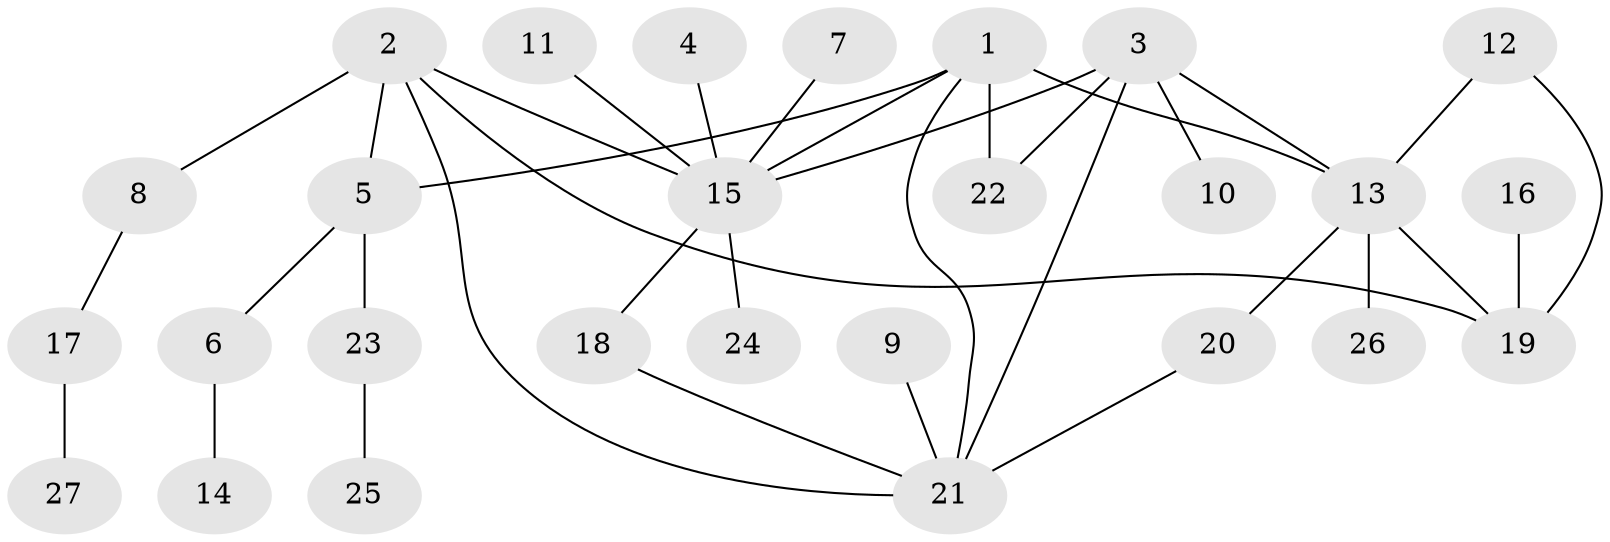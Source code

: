 // original degree distribution, {4: 0.09259259259259259, 5: 0.07407407407407407, 8: 0.018518518518518517, 10: 0.018518518518518517, 2: 0.2037037037037037, 9: 0.018518518518518517, 1: 0.5185185185185185, 3: 0.05555555555555555}
// Generated by graph-tools (version 1.1) at 2025/02/03/09/25 03:02:36]
// undirected, 27 vertices, 35 edges
graph export_dot {
graph [start="1"]
  node [color=gray90,style=filled];
  1;
  2;
  3;
  4;
  5;
  6;
  7;
  8;
  9;
  10;
  11;
  12;
  13;
  14;
  15;
  16;
  17;
  18;
  19;
  20;
  21;
  22;
  23;
  24;
  25;
  26;
  27;
  1 -- 5 [weight=1.0];
  1 -- 13 [weight=2.0];
  1 -- 15 [weight=1.0];
  1 -- 21 [weight=1.0];
  1 -- 22 [weight=1.0];
  2 -- 5 [weight=1.0];
  2 -- 8 [weight=1.0];
  2 -- 15 [weight=1.0];
  2 -- 19 [weight=1.0];
  2 -- 21 [weight=1.0];
  3 -- 10 [weight=1.0];
  3 -- 13 [weight=1.0];
  3 -- 15 [weight=1.0];
  3 -- 21 [weight=1.0];
  3 -- 22 [weight=1.0];
  4 -- 15 [weight=1.0];
  5 -- 6 [weight=1.0];
  5 -- 23 [weight=1.0];
  6 -- 14 [weight=1.0];
  7 -- 15 [weight=1.0];
  8 -- 17 [weight=1.0];
  9 -- 21 [weight=1.0];
  11 -- 15 [weight=1.0];
  12 -- 13 [weight=1.0];
  12 -- 19 [weight=1.0];
  13 -- 19 [weight=1.0];
  13 -- 20 [weight=1.0];
  13 -- 26 [weight=1.0];
  15 -- 18 [weight=1.0];
  15 -- 24 [weight=1.0];
  16 -- 19 [weight=1.0];
  17 -- 27 [weight=1.0];
  18 -- 21 [weight=1.0];
  20 -- 21 [weight=1.0];
  23 -- 25 [weight=1.0];
}
